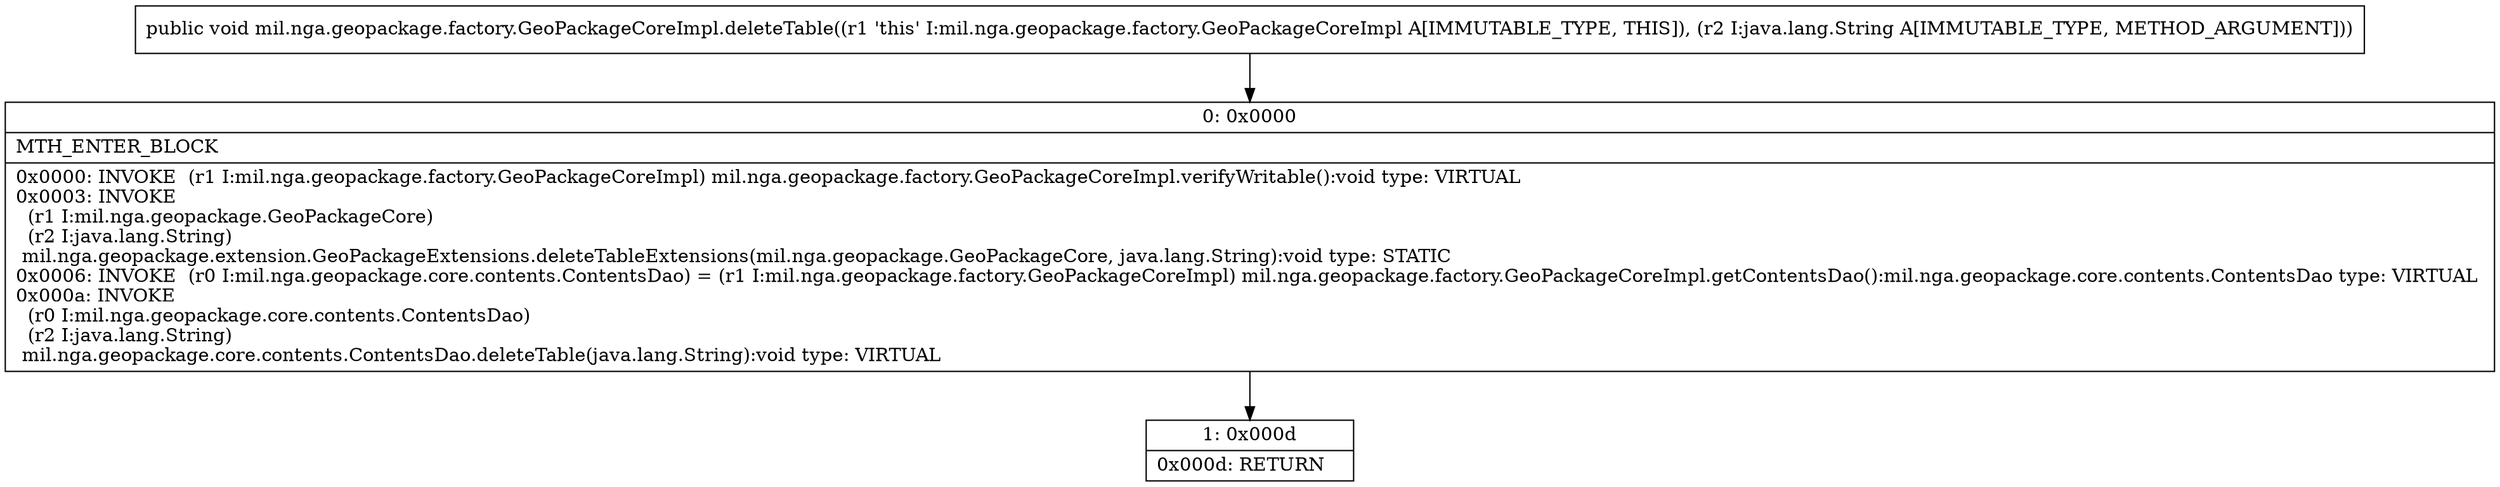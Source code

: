 digraph "CFG formil.nga.geopackage.factory.GeoPackageCoreImpl.deleteTable(Ljava\/lang\/String;)V" {
Node_0 [shape=record,label="{0\:\ 0x0000|MTH_ENTER_BLOCK\l|0x0000: INVOKE  (r1 I:mil.nga.geopackage.factory.GeoPackageCoreImpl) mil.nga.geopackage.factory.GeoPackageCoreImpl.verifyWritable():void type: VIRTUAL \l0x0003: INVOKE  \l  (r1 I:mil.nga.geopackage.GeoPackageCore)\l  (r2 I:java.lang.String)\l mil.nga.geopackage.extension.GeoPackageExtensions.deleteTableExtensions(mil.nga.geopackage.GeoPackageCore, java.lang.String):void type: STATIC \l0x0006: INVOKE  (r0 I:mil.nga.geopackage.core.contents.ContentsDao) = (r1 I:mil.nga.geopackage.factory.GeoPackageCoreImpl) mil.nga.geopackage.factory.GeoPackageCoreImpl.getContentsDao():mil.nga.geopackage.core.contents.ContentsDao type: VIRTUAL \l0x000a: INVOKE  \l  (r0 I:mil.nga.geopackage.core.contents.ContentsDao)\l  (r2 I:java.lang.String)\l mil.nga.geopackage.core.contents.ContentsDao.deleteTable(java.lang.String):void type: VIRTUAL \l}"];
Node_1 [shape=record,label="{1\:\ 0x000d|0x000d: RETURN   \l}"];
MethodNode[shape=record,label="{public void mil.nga.geopackage.factory.GeoPackageCoreImpl.deleteTable((r1 'this' I:mil.nga.geopackage.factory.GeoPackageCoreImpl A[IMMUTABLE_TYPE, THIS]), (r2 I:java.lang.String A[IMMUTABLE_TYPE, METHOD_ARGUMENT])) }"];
MethodNode -> Node_0;
Node_0 -> Node_1;
}

